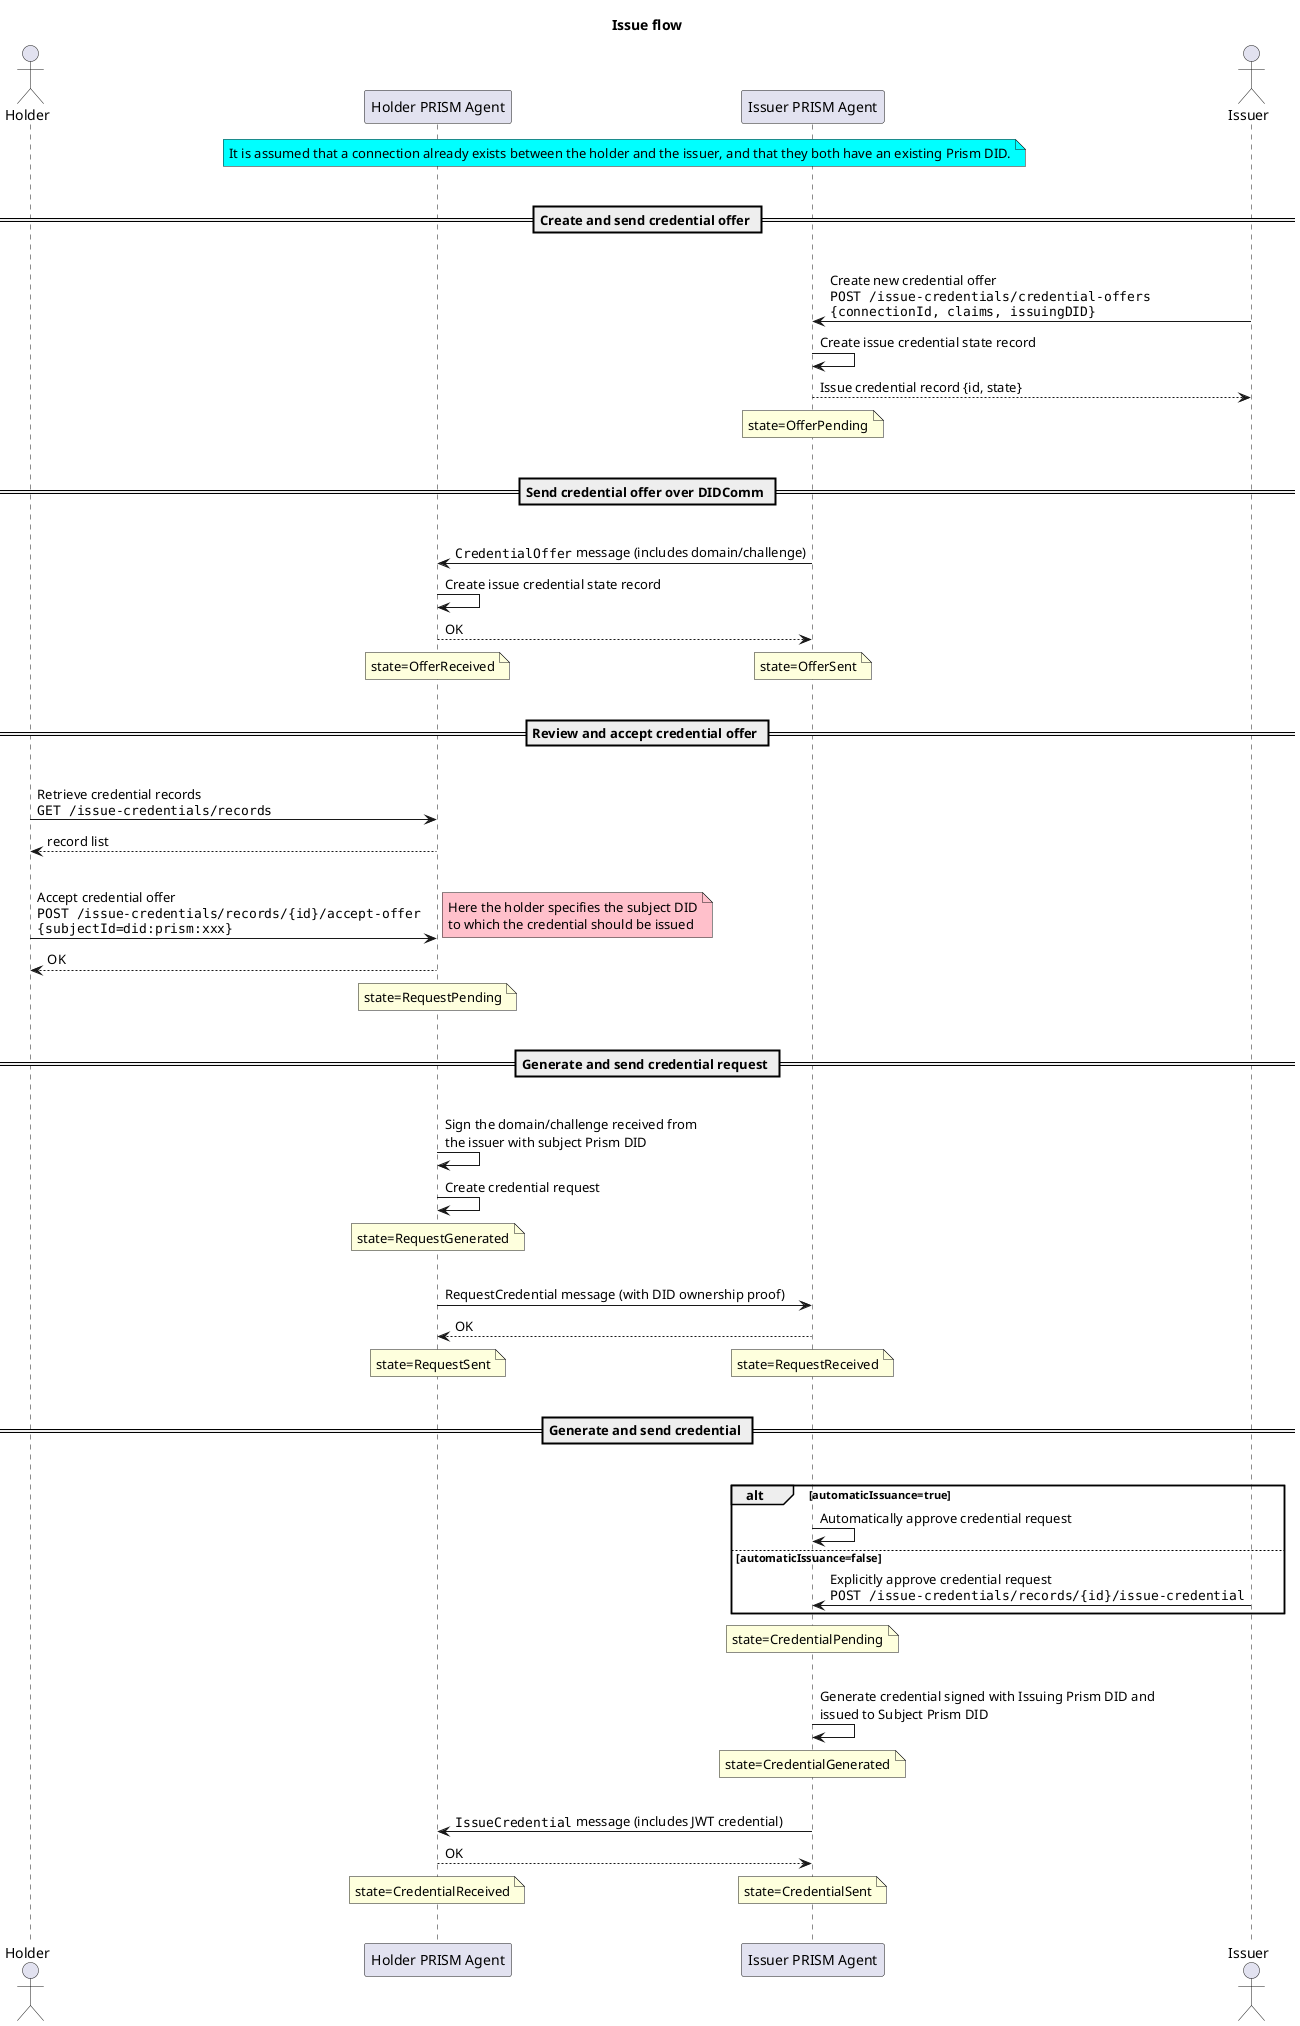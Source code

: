 @startuml
title Issue flow

actor Holder as holder
participant "Holder PRISM Agent" as holderAgent
participant "Issuer PRISM Agent" as issuerAgent
actor Issuer as issuer

note over holderAgent, issuerAgent #aqua
    It is assumed that a connection already exists between the holder and the issuer, and that they both have an existing Prism DID.
end note
|||
== Create and send credential offer ==
|||
issuer -> issuerAgent: Create new credential offer\n""POST /issue-credentials/credential-offers""\n""{connectionId, claims, issuingDID}""
issuerAgent -> issuerAgent: Create issue credential state record
issuerAgent --> issuer: Issue credential record {id, state}
note over issuerAgent: state=OfferPending
|||

== Send credential offer over DIDComm ==
|||
issuerAgent -> holderAgent: ""CredentialOffer"" message (includes domain/challenge)
holderAgent -> holderAgent: Create issue credential state record
holderAgent --> issuerAgent: OK
note over holderAgent: state=OfferReceived
/ note over issuerAgent: state=OfferSent
|||

== Review and accept credential offer ==
|||
holder -> holderAgent: Retrieve credential records\n""GET /issue-credentials/records""
holderAgent --> holder: record list
|||
holder -> holderAgent: Accept credential offer\n""POST /issue-credentials/records/{id}/accept-offer""\n""{subjectId=did:prism:xxx}""
note right #pink: Here the holder specifies the subject DID\nto which the credential should be issued
holderAgent --> holder: OK
note over holderAgent: state=RequestPending
|||

== Generate and send credential request ==
|||
holderAgent -> holderAgent: Sign the domain/challenge received from\nthe issuer with subject Prism DID
holderAgent -> holderAgent: Create credential request
note over holderAgent: state=RequestGenerated
|||
holderAgent -> issuerAgent: RequestCredential message (with DID ownership proof)
issuerAgent --> holderAgent: OK
note over holderAgent: state=RequestSent
/ note over issuerAgent: state=RequestReceived
|||

== Generate and send credential ==
|||
alt automaticIssuance=true
issuerAgent -> issuerAgent: Automatically approve credential request
else automaticIssuance=false
issuer -> issuerAgent: Explicitly approve credential request\n""POST /issue-credentials/records/{id}/issue-credential""
end
note over issuerAgent: state=CredentialPending
|||
issuerAgent -> issuerAgent: Generate credential signed with Issuing Prism DID and\nissued to Subject Prism DID
note over issuerAgent: state=CredentialGenerated
|||
issuerAgent -> holderAgent: ""IssueCredential"" message (includes JWT credential)
holderAgent --> issuerAgent: OK
note over issuerAgent: state=CredentialSent
/ note over holderAgent: state=CredentialReceived
|||
@enduml
